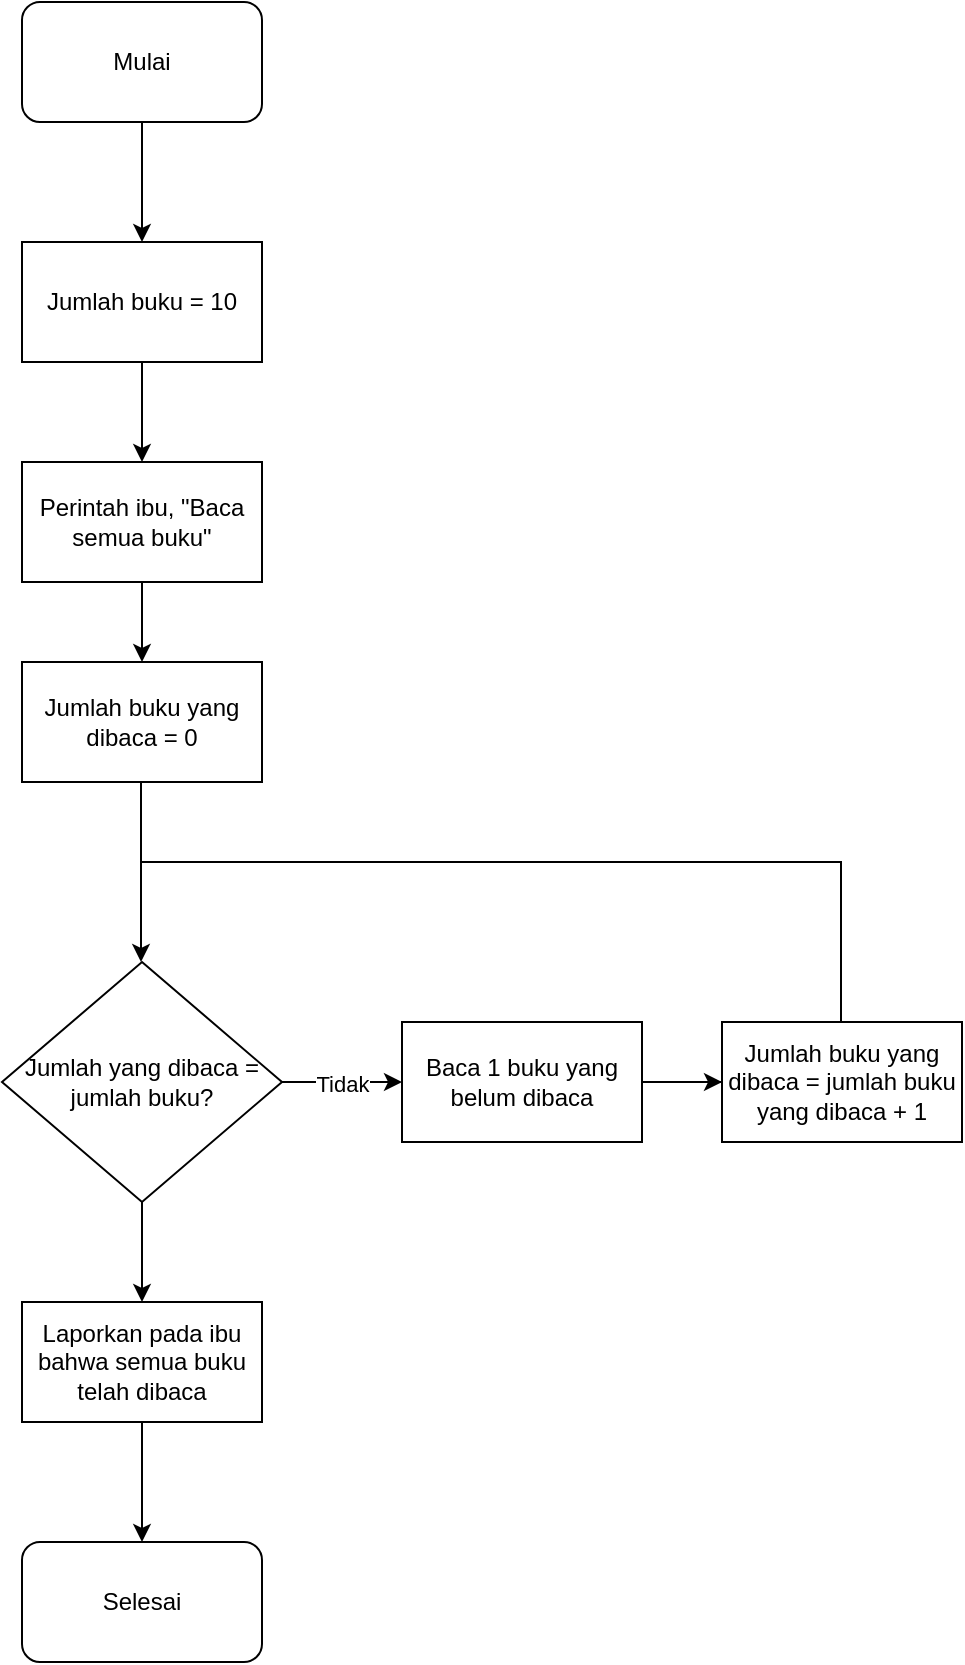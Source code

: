 <mxfile version="27.1.4">
  <diagram name="Page-1" id="1bXKv3V9rw8m9Mc6eF35">
    <mxGraphModel dx="864" dy="474" grid="1" gridSize="10" guides="1" tooltips="1" connect="1" arrows="1" fold="1" page="1" pageScale="1" pageWidth="827" pageHeight="1169" math="0" shadow="0">
      <root>
        <mxCell id="0" />
        <mxCell id="1" parent="0" />
        <mxCell id="PNRTfmVPLUZ2PuYeLQSz-5" style="edgeStyle=orthogonalEdgeStyle;rounded=0;orthogonalLoop=1;jettySize=auto;html=1;exitX=0.5;exitY=1;exitDx=0;exitDy=0;" edge="1" parent="1" source="PNRTfmVPLUZ2PuYeLQSz-1">
          <mxGeometry relative="1" as="geometry">
            <mxPoint x="100" y="140" as="targetPoint" />
          </mxGeometry>
        </mxCell>
        <mxCell id="PNRTfmVPLUZ2PuYeLQSz-1" value="Mulai" style="rounded=1;whiteSpace=wrap;html=1;" vertex="1" parent="1">
          <mxGeometry x="40" y="20" width="120" height="60" as="geometry" />
        </mxCell>
        <mxCell id="PNRTfmVPLUZ2PuYeLQSz-7" style="edgeStyle=orthogonalEdgeStyle;rounded=0;orthogonalLoop=1;jettySize=auto;html=1;exitX=0.5;exitY=1;exitDx=0;exitDy=0;entryX=0.5;entryY=0;entryDx=0;entryDy=0;" edge="1" parent="1" source="PNRTfmVPLUZ2PuYeLQSz-2" target="PNRTfmVPLUZ2PuYeLQSz-6">
          <mxGeometry relative="1" as="geometry" />
        </mxCell>
        <mxCell id="PNRTfmVPLUZ2PuYeLQSz-2" value="Jumlah buku = 10" style="rounded=0;whiteSpace=wrap;html=1;" vertex="1" parent="1">
          <mxGeometry x="40" y="140" width="120" height="60" as="geometry" />
        </mxCell>
        <mxCell id="PNRTfmVPLUZ2PuYeLQSz-9" style="edgeStyle=orthogonalEdgeStyle;rounded=0;orthogonalLoop=1;jettySize=auto;html=1;exitX=0.5;exitY=1;exitDx=0;exitDy=0;" edge="1" parent="1" source="PNRTfmVPLUZ2PuYeLQSz-6">
          <mxGeometry relative="1" as="geometry">
            <mxPoint x="100" y="350" as="targetPoint" />
          </mxGeometry>
        </mxCell>
        <mxCell id="PNRTfmVPLUZ2PuYeLQSz-6" value="Perintah ibu, &quot;Baca semua buku&quot;" style="rounded=0;whiteSpace=wrap;html=1;" vertex="1" parent="1">
          <mxGeometry x="40" y="250" width="120" height="60" as="geometry" />
        </mxCell>
        <mxCell id="PNRTfmVPLUZ2PuYeLQSz-11" style="edgeStyle=orthogonalEdgeStyle;rounded=0;orthogonalLoop=1;jettySize=auto;html=1;exitX=0.5;exitY=1;exitDx=0;exitDy=0;" edge="1" parent="1">
          <mxGeometry relative="1" as="geometry">
            <mxPoint x="99.5" y="500" as="targetPoint" />
            <mxPoint x="99.5" y="410" as="sourcePoint" />
          </mxGeometry>
        </mxCell>
        <mxCell id="PNRTfmVPLUZ2PuYeLQSz-10" value="Jumlah buku yang dibaca = 0" style="rounded=0;whiteSpace=wrap;html=1;" vertex="1" parent="1">
          <mxGeometry x="40" y="350" width="120" height="60" as="geometry" />
        </mxCell>
        <mxCell id="PNRTfmVPLUZ2PuYeLQSz-13" value="Tidak" style="edgeStyle=orthogonalEdgeStyle;rounded=0;orthogonalLoop=1;jettySize=auto;html=1;" edge="1" parent="1" source="PNRTfmVPLUZ2PuYeLQSz-12">
          <mxGeometry relative="1" as="geometry">
            <mxPoint x="230" y="560" as="targetPoint" />
          </mxGeometry>
        </mxCell>
        <mxCell id="PNRTfmVPLUZ2PuYeLQSz-22" style="edgeStyle=orthogonalEdgeStyle;rounded=0;orthogonalLoop=1;jettySize=auto;html=1;exitX=0.5;exitY=1;exitDx=0;exitDy=0;" edge="1" parent="1" source="PNRTfmVPLUZ2PuYeLQSz-12" target="PNRTfmVPLUZ2PuYeLQSz-23">
          <mxGeometry relative="1" as="geometry">
            <mxPoint x="100" y="700" as="targetPoint" />
          </mxGeometry>
        </mxCell>
        <mxCell id="PNRTfmVPLUZ2PuYeLQSz-12" value="Jumlah yang dibaca = jumlah buku?" style="rhombus;whiteSpace=wrap;html=1;" vertex="1" parent="1">
          <mxGeometry x="30" y="500" width="140" height="120" as="geometry" />
        </mxCell>
        <mxCell id="PNRTfmVPLUZ2PuYeLQSz-16" style="edgeStyle=orthogonalEdgeStyle;rounded=0;orthogonalLoop=1;jettySize=auto;html=1;exitX=1;exitY=0.5;exitDx=0;exitDy=0;" edge="1" parent="1" source="PNRTfmVPLUZ2PuYeLQSz-14">
          <mxGeometry relative="1" as="geometry">
            <mxPoint x="400" y="560" as="targetPoint" />
          </mxGeometry>
        </mxCell>
        <mxCell id="PNRTfmVPLUZ2PuYeLQSz-18" value="" style="edgeStyle=orthogonalEdgeStyle;rounded=0;orthogonalLoop=1;jettySize=auto;html=1;" edge="1" parent="1" source="PNRTfmVPLUZ2PuYeLQSz-14" target="PNRTfmVPLUZ2PuYeLQSz-17">
          <mxGeometry relative="1" as="geometry" />
        </mxCell>
        <mxCell id="PNRTfmVPLUZ2PuYeLQSz-14" value="Baca 1 buku yang belum dibaca" style="rounded=0;whiteSpace=wrap;html=1;" vertex="1" parent="1">
          <mxGeometry x="230" y="530" width="120" height="60" as="geometry" />
        </mxCell>
        <mxCell id="PNRTfmVPLUZ2PuYeLQSz-17" value="Jumlah buku yang dibaca = jumlah buku yang dibaca + 1" style="whiteSpace=wrap;html=1;rounded=0;" vertex="1" parent="1">
          <mxGeometry x="390" y="530" width="120" height="60" as="geometry" />
        </mxCell>
        <mxCell id="PNRTfmVPLUZ2PuYeLQSz-20" value="" style="endArrow=none;html=1;rounded=0;" edge="1" parent="1">
          <mxGeometry width="50" height="50" relative="1" as="geometry">
            <mxPoint x="449.5" y="530" as="sourcePoint" />
            <mxPoint x="449.5" y="450" as="targetPoint" />
          </mxGeometry>
        </mxCell>
        <mxCell id="PNRTfmVPLUZ2PuYeLQSz-21" value="" style="endArrow=none;html=1;rounded=0;" edge="1" parent="1">
          <mxGeometry width="50" height="50" relative="1" as="geometry">
            <mxPoint x="100" y="450" as="sourcePoint" />
            <mxPoint x="450" y="450" as="targetPoint" />
          </mxGeometry>
        </mxCell>
        <mxCell id="PNRTfmVPLUZ2PuYeLQSz-26" style="edgeStyle=orthogonalEdgeStyle;rounded=0;orthogonalLoop=1;jettySize=auto;html=1;exitX=0.5;exitY=1;exitDx=0;exitDy=0;" edge="1" parent="1" source="PNRTfmVPLUZ2PuYeLQSz-23">
          <mxGeometry relative="1" as="geometry">
            <mxPoint x="100" y="790" as="targetPoint" />
          </mxGeometry>
        </mxCell>
        <mxCell id="PNRTfmVPLUZ2PuYeLQSz-23" value="Laporkan pada ibu bahwa semua buku telah dibaca" style="rounded=0;whiteSpace=wrap;html=1;" vertex="1" parent="1">
          <mxGeometry x="40" y="670" width="120" height="60" as="geometry" />
        </mxCell>
        <mxCell id="PNRTfmVPLUZ2PuYeLQSz-27" value="Selesai" style="rounded=1;whiteSpace=wrap;html=1;" vertex="1" parent="1">
          <mxGeometry x="40" y="790" width="120" height="60" as="geometry" />
        </mxCell>
      </root>
    </mxGraphModel>
  </diagram>
</mxfile>
